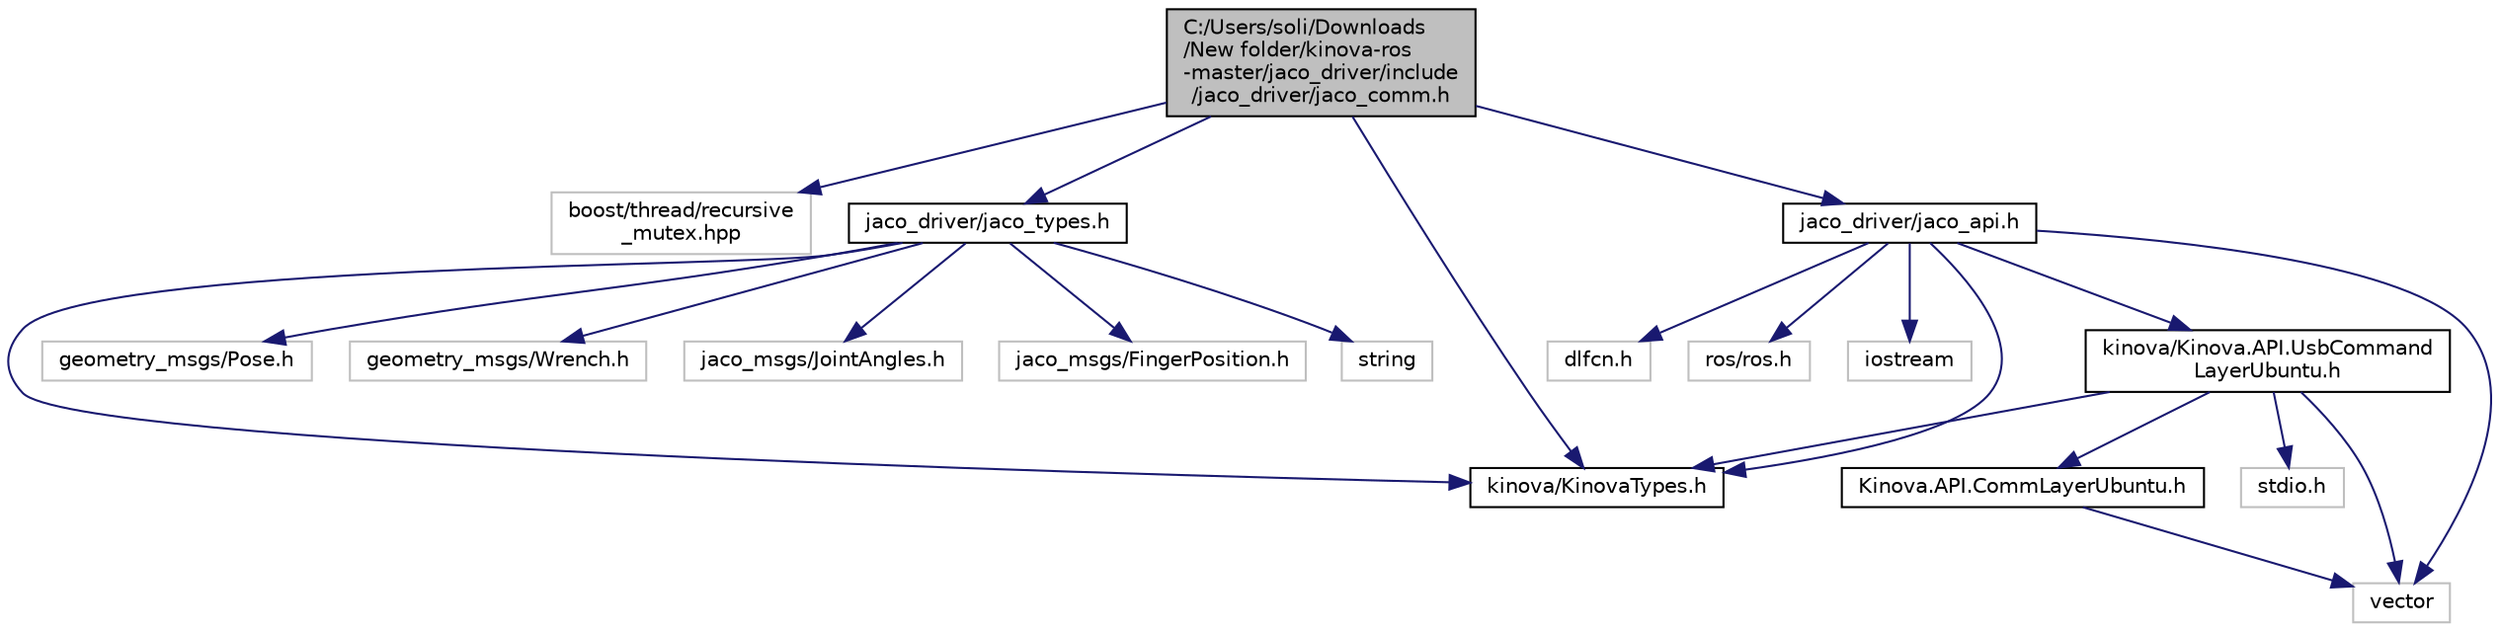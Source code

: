 digraph "C:/Users/soli/Downloads/New folder/kinova-ros-master/jaco_driver/include/jaco_driver/jaco_comm.h"
{
  edge [fontname="Helvetica",fontsize="10",labelfontname="Helvetica",labelfontsize="10"];
  node [fontname="Helvetica",fontsize="10",shape=record];
  Node1 [label="C:/Users/soli/Downloads\l/New folder/kinova-ros\l-master/jaco_driver/include\l/jaco_driver/jaco_comm.h",height=0.2,width=0.4,color="black", fillcolor="grey75", style="filled", fontcolor="black"];
  Node1 -> Node2 [color="midnightblue",fontsize="10",style="solid"];
  Node2 [label="boost/thread/recursive\l_mutex.hpp",height=0.2,width=0.4,color="grey75", fillcolor="white", style="filled"];
  Node1 -> Node3 [color="midnightblue",fontsize="10",style="solid"];
  Node3 [label="kinova/KinovaTypes.h",height=0.2,width=0.4,color="black", fillcolor="white", style="filled",URL="$_kinova_types_8h.html",tooltip="This file contains all data structures and all data type(enum and typedef) that you&#39;ll need to use th..."];
  Node1 -> Node4 [color="midnightblue",fontsize="10",style="solid"];
  Node4 [label="jaco_driver/jaco_types.h",height=0.2,width=0.4,color="black", fillcolor="white", style="filled",URL="$jaco__types_8h.html"];
  Node4 -> Node3 [color="midnightblue",fontsize="10",style="solid"];
  Node4 -> Node5 [color="midnightblue",fontsize="10",style="solid"];
  Node5 [label="geometry_msgs/Pose.h",height=0.2,width=0.4,color="grey75", fillcolor="white", style="filled"];
  Node4 -> Node6 [color="midnightblue",fontsize="10",style="solid"];
  Node6 [label="geometry_msgs/Wrench.h",height=0.2,width=0.4,color="grey75", fillcolor="white", style="filled"];
  Node4 -> Node7 [color="midnightblue",fontsize="10",style="solid"];
  Node7 [label="jaco_msgs/JointAngles.h",height=0.2,width=0.4,color="grey75", fillcolor="white", style="filled"];
  Node4 -> Node8 [color="midnightblue",fontsize="10",style="solid"];
  Node8 [label="jaco_msgs/FingerPosition.h",height=0.2,width=0.4,color="grey75", fillcolor="white", style="filled"];
  Node4 -> Node9 [color="midnightblue",fontsize="10",style="solid"];
  Node9 [label="string",height=0.2,width=0.4,color="grey75", fillcolor="white", style="filled"];
  Node1 -> Node10 [color="midnightblue",fontsize="10",style="solid"];
  Node10 [label="jaco_driver/jaco_api.h",height=0.2,width=0.4,color="black", fillcolor="white", style="filled",URL="$jaco__api_8h.html"];
  Node10 -> Node11 [color="midnightblue",fontsize="10",style="solid"];
  Node11 [label="dlfcn.h",height=0.2,width=0.4,color="grey75", fillcolor="white", style="filled"];
  Node10 -> Node12 [color="midnightblue",fontsize="10",style="solid"];
  Node12 [label="ros/ros.h",height=0.2,width=0.4,color="grey75", fillcolor="white", style="filled"];
  Node10 -> Node13 [color="midnightblue",fontsize="10",style="solid"];
  Node13 [label="iostream",height=0.2,width=0.4,color="grey75", fillcolor="white", style="filled"];
  Node10 -> Node14 [color="midnightblue",fontsize="10",style="solid"];
  Node14 [label="vector",height=0.2,width=0.4,color="grey75", fillcolor="white", style="filled"];
  Node10 -> Node15 [color="midnightblue",fontsize="10",style="solid"];
  Node15 [label="kinova/Kinova.API.UsbCommand\lLayerUbuntu.h",height=0.2,width=0.4,color="black", fillcolor="white", style="filled",URL="$_kinova_8_a_p_i_8_usb_command_layer_ubuntu_8h.html",tooltip="This file contains header of all available functions of this API. "];
  Node15 -> Node14 [color="midnightblue",fontsize="10",style="solid"];
  Node15 -> Node3 [color="midnightblue",fontsize="10",style="solid"];
  Node15 -> Node16 [color="midnightblue",fontsize="10",style="solid"];
  Node16 [label="Kinova.API.CommLayerUbuntu.h",height=0.2,width=0.4,color="black", fillcolor="white", style="filled",URL="$_kinova_8_a_p_i_8_comm_layer_ubuntu_8h.html"];
  Node16 -> Node14 [color="midnightblue",fontsize="10",style="solid"];
  Node15 -> Node17 [color="midnightblue",fontsize="10",style="solid"];
  Node17 [label="stdio.h",height=0.2,width=0.4,color="grey75", fillcolor="white", style="filled"];
  Node10 -> Node3 [color="midnightblue",fontsize="10",style="solid"];
}

